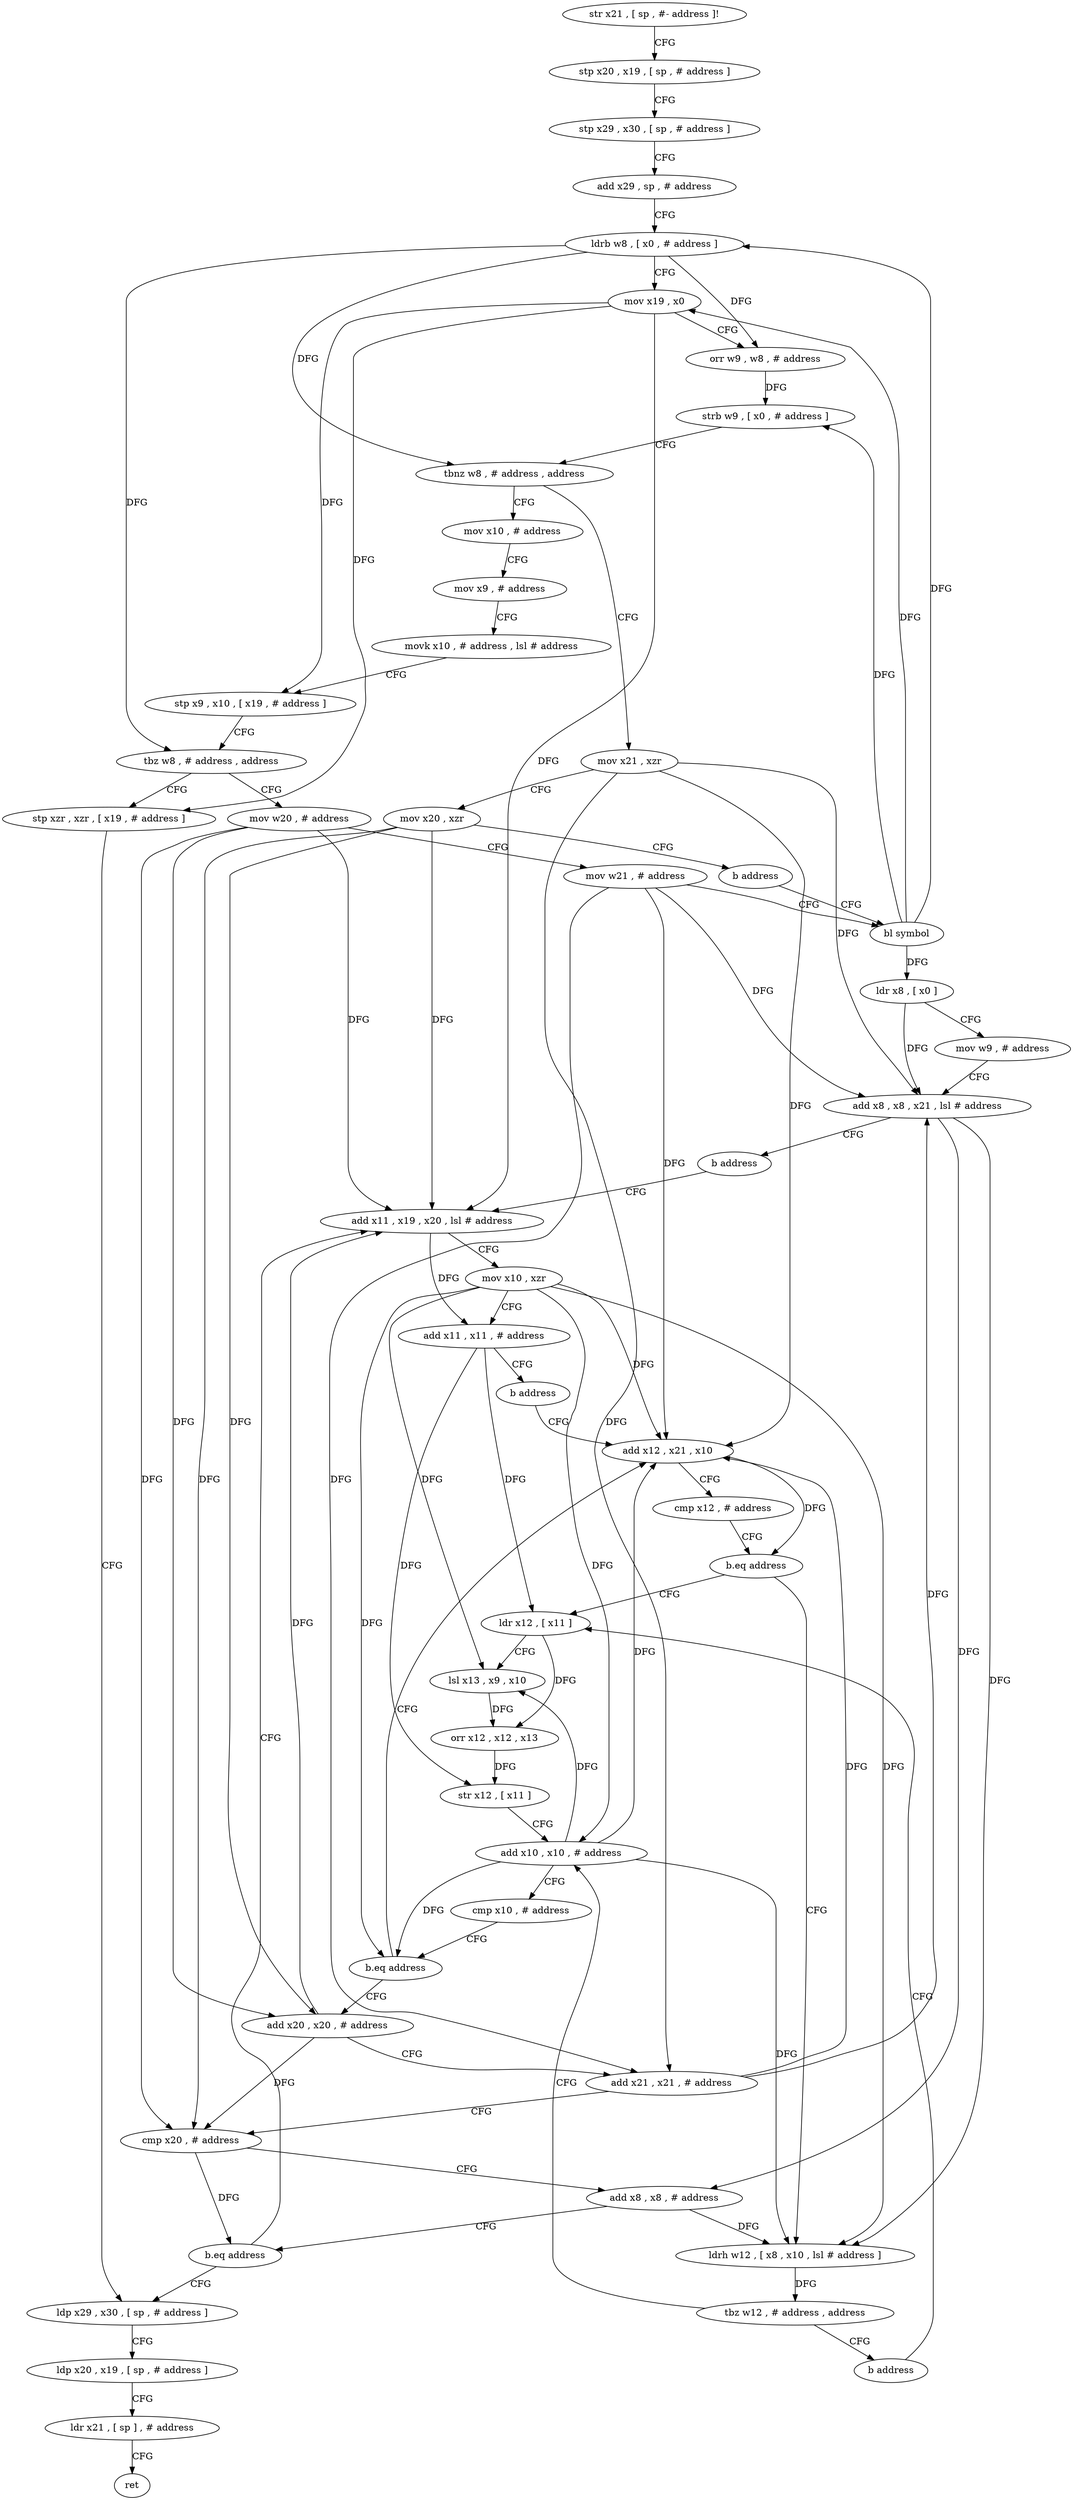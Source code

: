digraph "func" {
"4231512" [label = "str x21 , [ sp , #- address ]!" ]
"4231516" [label = "stp x20 , x19 , [ sp , # address ]" ]
"4231520" [label = "stp x29 , x30 , [ sp , # address ]" ]
"4231524" [label = "add x29 , sp , # address" ]
"4231528" [label = "ldrb w8 , [ x0 , # address ]" ]
"4231532" [label = "mov x19 , x0" ]
"4231536" [label = "orr w9 , w8 , # address" ]
"4231540" [label = "strb w9 , [ x0 , # address ]" ]
"4231544" [label = "tbnz w8 , # address , address" ]
"4231588" [label = "mov x21 , xzr" ]
"4231548" [label = "mov x10 , # address" ]
"4231592" [label = "mov x20 , xzr" ]
"4231596" [label = "b address" ]
"4231608" [label = "bl symbol" ]
"4231552" [label = "mov x9 , # address" ]
"4231556" [label = "movk x10 , # address , lsl # address" ]
"4231560" [label = "stp x9 , x10 , [ x19 , # address ]" ]
"4231564" [label = "tbz w8 , # address , address" ]
"4231600" [label = "mov w20 , # address" ]
"4231568" [label = "stp xzr , xzr , [ x19 , # address ]" ]
"4231612" [label = "ldr x8 , [ x0 ]" ]
"4231616" [label = "mov w9 , # address" ]
"4231620" [label = "add x8 , x8 , x21 , lsl # address" ]
"4231624" [label = "b address" ]
"4231648" [label = "add x11 , x19 , x20 , lsl # address" ]
"4231604" [label = "mov w21 , # address" ]
"4231572" [label = "ldp x29 , x30 , [ sp , # address ]" ]
"4231652" [label = "mov x10 , xzr" ]
"4231656" [label = "add x11 , x11 , # address" ]
"4231660" [label = "b address" ]
"4231692" [label = "add x12 , x21 , x10" ]
"4231696" [label = "cmp x12 , # address" ]
"4231700" [label = "b.eq address" ]
"4231664" [label = "ldr x12 , [ x11 ]" ]
"4231704" [label = "ldrh w12 , [ x8 , x10 , lsl # address ]" ]
"4231668" [label = "lsl x13 , x9 , x10" ]
"4231672" [label = "orr x12 , x12 , x13" ]
"4231676" [label = "str x12 , [ x11 ]" ]
"4231680" [label = "add x10 , x10 , # address" ]
"4231708" [label = "tbz w12 , # address , address" ]
"4231712" [label = "b address" ]
"4231628" [label = "add x20 , x20 , # address" ]
"4231632" [label = "add x21 , x21 , # address" ]
"4231636" [label = "cmp x20 , # address" ]
"4231640" [label = "add x8 , x8 , # address" ]
"4231644" [label = "b.eq address" ]
"4231684" [label = "cmp x10 , # address" ]
"4231688" [label = "b.eq address" ]
"4231576" [label = "ldp x20 , x19 , [ sp , # address ]" ]
"4231580" [label = "ldr x21 , [ sp ] , # address" ]
"4231584" [label = "ret" ]
"4231512" -> "4231516" [ label = "CFG" ]
"4231516" -> "4231520" [ label = "CFG" ]
"4231520" -> "4231524" [ label = "CFG" ]
"4231524" -> "4231528" [ label = "CFG" ]
"4231528" -> "4231532" [ label = "CFG" ]
"4231528" -> "4231536" [ label = "DFG" ]
"4231528" -> "4231544" [ label = "DFG" ]
"4231528" -> "4231564" [ label = "DFG" ]
"4231532" -> "4231536" [ label = "CFG" ]
"4231532" -> "4231560" [ label = "DFG" ]
"4231532" -> "4231568" [ label = "DFG" ]
"4231532" -> "4231648" [ label = "DFG" ]
"4231536" -> "4231540" [ label = "DFG" ]
"4231540" -> "4231544" [ label = "CFG" ]
"4231544" -> "4231588" [ label = "CFG" ]
"4231544" -> "4231548" [ label = "CFG" ]
"4231588" -> "4231592" [ label = "CFG" ]
"4231588" -> "4231620" [ label = "DFG" ]
"4231588" -> "4231692" [ label = "DFG" ]
"4231588" -> "4231632" [ label = "DFG" ]
"4231548" -> "4231552" [ label = "CFG" ]
"4231592" -> "4231596" [ label = "CFG" ]
"4231592" -> "4231648" [ label = "DFG" ]
"4231592" -> "4231628" [ label = "DFG" ]
"4231592" -> "4231636" [ label = "DFG" ]
"4231596" -> "4231608" [ label = "CFG" ]
"4231608" -> "4231612" [ label = "DFG" ]
"4231608" -> "4231528" [ label = "DFG" ]
"4231608" -> "4231532" [ label = "DFG" ]
"4231608" -> "4231540" [ label = "DFG" ]
"4231552" -> "4231556" [ label = "CFG" ]
"4231556" -> "4231560" [ label = "CFG" ]
"4231560" -> "4231564" [ label = "CFG" ]
"4231564" -> "4231600" [ label = "CFG" ]
"4231564" -> "4231568" [ label = "CFG" ]
"4231600" -> "4231604" [ label = "CFG" ]
"4231600" -> "4231648" [ label = "DFG" ]
"4231600" -> "4231628" [ label = "DFG" ]
"4231600" -> "4231636" [ label = "DFG" ]
"4231568" -> "4231572" [ label = "CFG" ]
"4231612" -> "4231616" [ label = "CFG" ]
"4231612" -> "4231620" [ label = "DFG" ]
"4231616" -> "4231620" [ label = "CFG" ]
"4231620" -> "4231624" [ label = "CFG" ]
"4231620" -> "4231704" [ label = "DFG" ]
"4231620" -> "4231640" [ label = "DFG" ]
"4231624" -> "4231648" [ label = "CFG" ]
"4231648" -> "4231652" [ label = "CFG" ]
"4231648" -> "4231656" [ label = "DFG" ]
"4231604" -> "4231608" [ label = "CFG" ]
"4231604" -> "4231620" [ label = "DFG" ]
"4231604" -> "4231692" [ label = "DFG" ]
"4231604" -> "4231632" [ label = "DFG" ]
"4231572" -> "4231576" [ label = "CFG" ]
"4231652" -> "4231656" [ label = "CFG" ]
"4231652" -> "4231692" [ label = "DFG" ]
"4231652" -> "4231668" [ label = "DFG" ]
"4231652" -> "4231704" [ label = "DFG" ]
"4231652" -> "4231680" [ label = "DFG" ]
"4231652" -> "4231688" [ label = "DFG" ]
"4231656" -> "4231660" [ label = "CFG" ]
"4231656" -> "4231664" [ label = "DFG" ]
"4231656" -> "4231676" [ label = "DFG" ]
"4231660" -> "4231692" [ label = "CFG" ]
"4231692" -> "4231696" [ label = "CFG" ]
"4231692" -> "4231700" [ label = "DFG" ]
"4231696" -> "4231700" [ label = "CFG" ]
"4231700" -> "4231664" [ label = "CFG" ]
"4231700" -> "4231704" [ label = "CFG" ]
"4231664" -> "4231668" [ label = "CFG" ]
"4231664" -> "4231672" [ label = "DFG" ]
"4231704" -> "4231708" [ label = "DFG" ]
"4231668" -> "4231672" [ label = "DFG" ]
"4231672" -> "4231676" [ label = "DFG" ]
"4231676" -> "4231680" [ label = "CFG" ]
"4231680" -> "4231684" [ label = "CFG" ]
"4231680" -> "4231692" [ label = "DFG" ]
"4231680" -> "4231668" [ label = "DFG" ]
"4231680" -> "4231704" [ label = "DFG" ]
"4231680" -> "4231688" [ label = "DFG" ]
"4231708" -> "4231680" [ label = "CFG" ]
"4231708" -> "4231712" [ label = "CFG" ]
"4231712" -> "4231664" [ label = "CFG" ]
"4231628" -> "4231632" [ label = "CFG" ]
"4231628" -> "4231648" [ label = "DFG" ]
"4231628" -> "4231636" [ label = "DFG" ]
"4231632" -> "4231636" [ label = "CFG" ]
"4231632" -> "4231620" [ label = "DFG" ]
"4231632" -> "4231692" [ label = "DFG" ]
"4231636" -> "4231640" [ label = "CFG" ]
"4231636" -> "4231644" [ label = "DFG" ]
"4231640" -> "4231644" [ label = "CFG" ]
"4231640" -> "4231704" [ label = "DFG" ]
"4231644" -> "4231572" [ label = "CFG" ]
"4231644" -> "4231648" [ label = "CFG" ]
"4231684" -> "4231688" [ label = "CFG" ]
"4231688" -> "4231628" [ label = "CFG" ]
"4231688" -> "4231692" [ label = "CFG" ]
"4231576" -> "4231580" [ label = "CFG" ]
"4231580" -> "4231584" [ label = "CFG" ]
}
